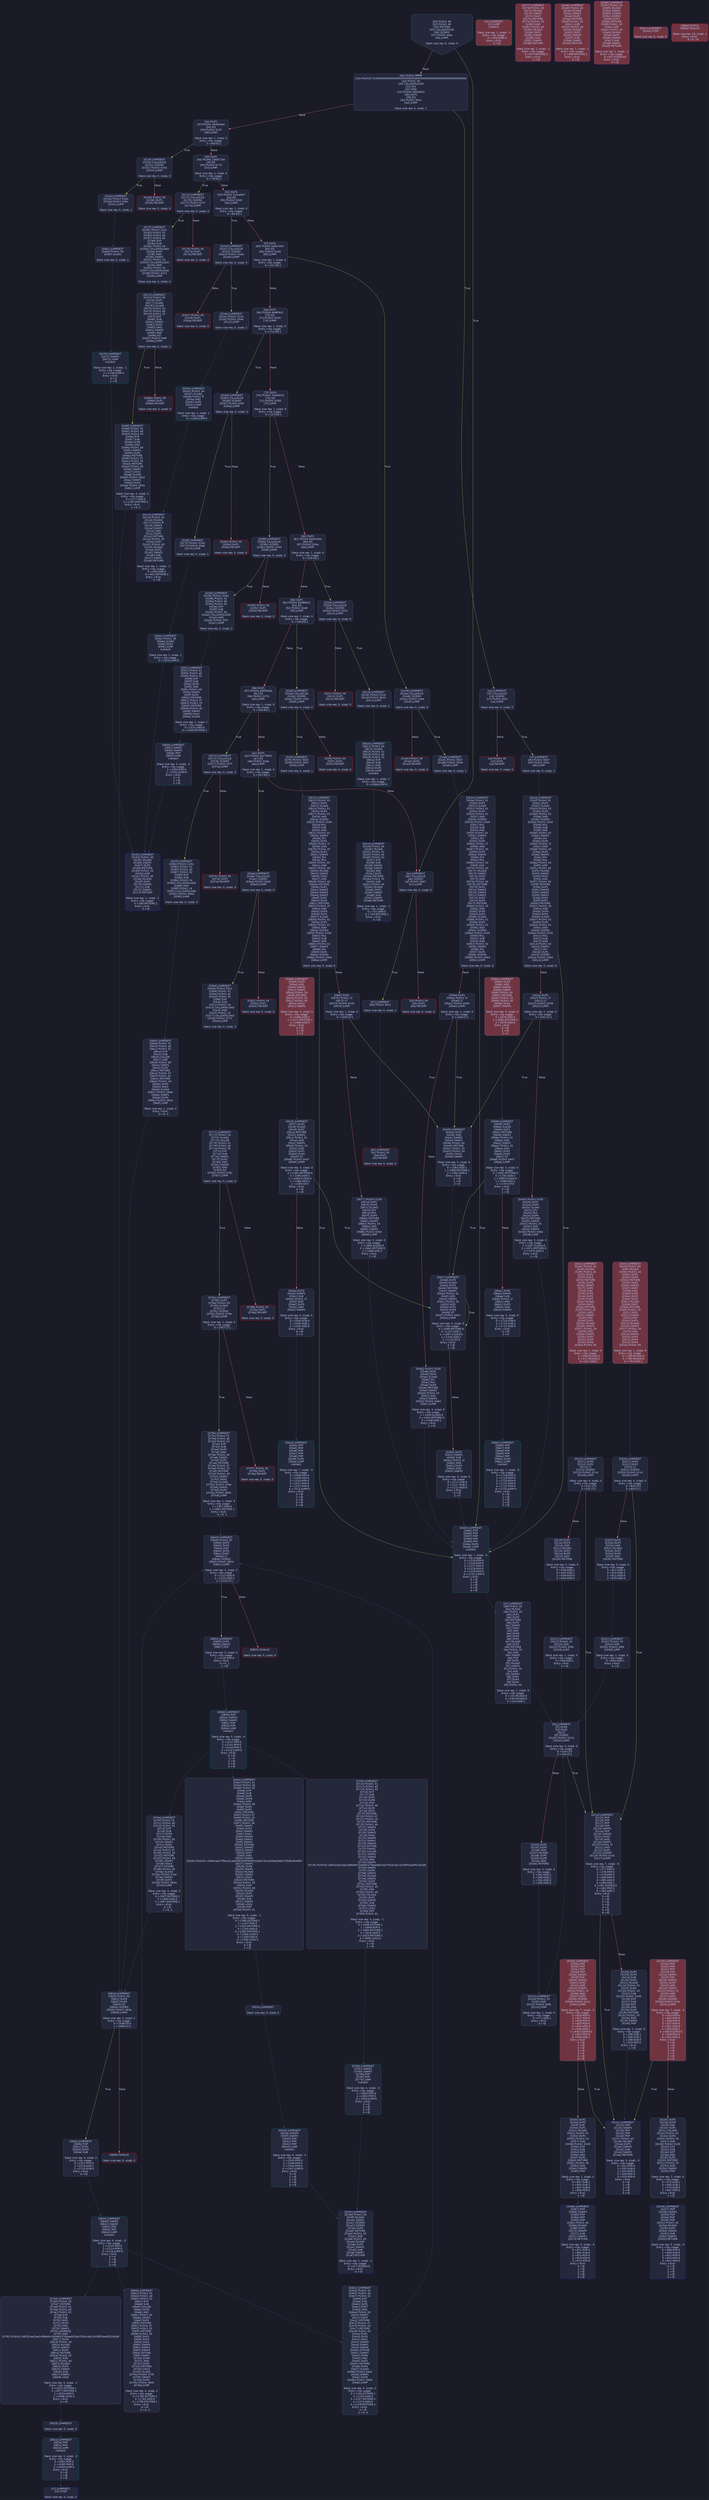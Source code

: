 digraph G {
    node [shape=box, style="filled, rounded", color="#565f89", fontcolor="#c0caf5", fontname="Helvetica", fillcolor="#24283b"];
    edge [color="#414868", fontcolor="#c0caf5", fontname="Helvetica"];
    bgcolor="#1a1b26";
    0 [ label = "[00] PUSH1 60
[02] PUSH1 40
[04] MSTORE
[05] CALLDATASIZE
[06] ISZERO
[07] PUSH2 00ac
[0a] JUMPI

Stack size req: 0, sizeΔ: 0
" shape = invhouse]
    1 [ label = "[0b] PUSH4 ffffffff
[10] PUSH29 0100000000000000000000000000000000000000000000000000000000
[2e] PUSH1 00
[30] CALLDATALOAD
[31] DIV
[32] AND
[33] PUSH4 06fdde03
[38] DUP2
[39] EQ
[3a] PUSH2 00c4
[3d] JUMPI

Stack size req: 0, sizeΔ: 1
"]
    2 [ label = "[3e] DUP1
[3f] PUSH4 18160ddd
[44] EQ
[45] PUSH2 014f
[48] JUMPI

Stack size req: 1, sizeΔ: 0
Entry->Op usage:
	0->68:EQ:1
"]
    3 [ label = "[49] DUP1
[4a] PUSH4 23b872dd
[4f] EQ
[50] PUSH2 0174
[53] JUMPI

Stack size req: 1, sizeΔ: 0
Entry->Op usage:
	0->79:EQ:1
"]
    4 [ label = "[54] DUP1
[55] PUSH4 313ce567
[5a] EQ
[5b] PUSH2 01b0
[5e] JUMPI

Stack size req: 1, sizeΔ: 0
Entry->Op usage:
	0->90:EQ:1
"]
    5 [ label = "[5f] DUP1
[60] PUSH4 5a3b7e42
[65] EQ
[66] PUSH2 01d9
[69] JUMPI

Stack size req: 1, sizeΔ: 0
Entry->Op usage:
	0->101:EQ:1
"]
    6 [ label = "[6a] DUP1
[6b] PUSH4 6fe8f9c5
[70] EQ
[71] PUSH2 0264
[74] JUMPI

Stack size req: 1, sizeΔ: 0
Entry->Op usage:
	0->112:EQ:1
"]
    7 [ label = "[75] DUP1
[76] PUSH4 70a08231
[7b] EQ
[7c] PUSH2 0289
[7f] JUMPI

Stack size req: 1, sizeΔ: 0
Entry->Op usage:
	0->123:EQ:1
"]
    8 [ label = "[80] DUP1
[81] PUSH4 8da5cb5b
[86] EQ
[87] PUSH2 02ba
[8a] JUMPI

Stack size req: 1, sizeΔ: 0
Entry->Op usage:
	0->134:EQ:1
"]
    9 [ label = "[8b] DUP1
[8c] PUSH4 95d89b41
[91] EQ
[92] PUSH2 02e9
[95] JUMPI

Stack size req: 1, sizeΔ: 0
Entry->Op usage:
	0->145:EQ:1
"]
    10 [ label = "[96] DUP1
[97] PUSH4 a9059cbb
[9c] EQ
[9d] PUSH2 0374
[a0] JUMPI

Stack size req: 1, sizeΔ: 0
Entry->Op usage:
	0->156:EQ:1
"]
    11 [ label = "[a1] DUP1
[a2] PUSH4 bac79651
[a7] EQ
[a8] PUSH2 03aa
[ab] JUMPI

Stack size req: 1, sizeΔ: 0
Entry->Op usage:
	0->167:EQ:1
"]
    12 [ label = "[ac] JUMPDEST
[ad] CALLVALUE
[ae] ISZERO
[af] PUSH2 00b7
[b2] JUMPI

Stack size req: 0, sizeΔ: 0
"]
    13 [ label = "[b3] PUSH1 00
[b5] DUP1
[b6] REVERT

Stack size req: 0, sizeΔ: 0
" color = "red"]
    14 [ label = "[b7] JUMPDEST
[b8] PUSH2 00c2

Stack size req: 0, sizeΔ: 1
"]
    15 [ label = "[bb] JUMPDEST
[bc] PUSH1 00
[be] DUP1
[bf] REVERT

Stack size req: 0, sizeΔ: 0
" color = "red"]
    16 [ label = "[c0] JUMPDEST
[c1] JUMP
Indirect!

Stack size req: 1, sizeΔ: -1
Entry->Op usage:
	0->193:JUMP:0
Entry->Exit:
	0->😵
" color = "teal" fillcolor = "#703440"]
    17 [ label = "[c2] JUMPDEST
[c3] STOP

Stack size req: 0, sizeΔ: 0
" color = "darkblue"]
    18 [ label = "[c4] JUMPDEST
[c5] CALLVALUE
[c6] ISZERO
[c7] PUSH2 00cf
[ca] JUMPI

Stack size req: 0, sizeΔ: 0
"]
    19 [ label = "[cb] PUSH1 00
[cd] DUP1
[ce] REVERT

Stack size req: 0, sizeΔ: 0
" color = "red"]
    20 [ label = "[cf] JUMPDEST
[d0] PUSH2 00d7
[d3] PUSH2 03ce
[d6] JUMP

Stack size req: 0, sizeΔ: 1
"]
    21 [ label = "[d7] JUMPDEST
[d8] PUSH1 40
[da] MLOAD
[db] PUSH1 20
[dd] DUP1
[de] DUP3
[df] MSTORE
[e0] DUP2
[e1] SWAP1
[e2] DUP2
[e3] ADD
[e4] DUP4
[e5] DUP2
[e6] DUP2
[e7] MLOAD
[e8] DUP2
[e9] MSTORE
[ea] PUSH1 20
[ec] ADD
[ed] SWAP2
[ee] POP
[ef] DUP1
[f0] MLOAD
[f1] SWAP1
[f2] PUSH1 20
[f4] ADD
[f5] SWAP1
[f6] DUP1
[f7] DUP4
[f8] DUP4
[f9] PUSH1 00

Stack size req: 1, sizeΔ: 9
Entry->Op usage:
	0->231:MLOAD:0
	0->240:MLOAD:0
	0->244:ADD:1
"]
    22 [ label = "[fb] JUMPDEST
[fc] DUP4
[fd] DUP2
[fe] LT
[ff] ISZERO
[0100] PUSH2 0114
[0103] JUMPI

Stack size req: 4, sizeΔ: 0
Entry->Op usage:
	0->254:LT:0
	3->254:LT:1
"]
    23 [ label = "[0104] DUP1
[0105] DUP3
[0106] ADD
[0107] MLOAD
[0108] DUP2
[0109] DUP5
[010a] ADD
[010b] MSTORE

Stack size req: 3, sizeΔ: 0
Entry->Op usage:
	0->262:ADD:1
	0->266:ADD:1
	1->262:ADD:0
	2->266:ADD:0
"]
    24 [ label = "[010c] JUMPDEST
[010d] PUSH1 20
[010f] ADD
[0110] PUSH2 00fb
[0113] JUMP

Stack size req: 1, sizeΔ: 0
Entry->Op usage:
	0->271:ADD:1
Entry->Exit:
	0->😵
"]
    25 [ label = "[0114] JUMPDEST
[0115] POP
[0116] POP
[0117] POP
[0118] POP
[0119] SWAP1
[011a] POP
[011b] SWAP1
[011c] DUP2
[011d] ADD
[011e] SWAP1
[011f] PUSH1 1f
[0121] AND
[0122] DUP1
[0123] ISZERO
[0124] PUSH2 0141
[0127] JUMPI

Stack size req: 7, sizeΔ: -5
Entry->Op usage:
	0->277:POP:0
	1->278:POP:0
	2->279:POP:0
	3->280:POP:0
	4->285:ADD:0
	4->289:AND:1
	4->291:ISZERO:0
	5->282:POP:0
	6->285:ADD:1
Entry->Exit:
	0->😵
	1->😵
	2->😵
	3->😵
	4->0
	5->😵
	6->😵
"]
    26 [ label = "[0128] DUP1
[0129] DUP3
[012a] SUB
[012b] DUP1
[012c] MLOAD
[012d] PUSH1 01
[012f] DUP4
[0130] PUSH1 20
[0132] SUB
[0133] PUSH2 0100
[0136] EXP
[0137] SUB
[0138] NOT
[0139] AND
[013a] DUP2
[013b] MSTORE
[013c] PUSH1 20
[013e] ADD
[013f] SWAP2
[0140] POP

Stack size req: 2, sizeΔ: 0
Entry->Op usage:
	0->298:SUB:1
	0->306:SUB:1
	1->298:SUB:0
	1->320:POP:0
Entry->Exit:
	1->😵
"]
    27 [ label = "[0141] JUMPDEST
[0142] POP
[0143] SWAP3
[0144] POP
[0145] POP
[0146] POP
[0147] PUSH1 40
[0149] MLOAD
[014a] DUP1
[014b] SWAP2
[014c] SUB
[014d] SWAP1
[014e] RETURN

Stack size req: 5, sizeΔ: -5
Entry->Op usage:
	0->322:POP:0
	1->332:SUB:0
	2->325:POP:0
	3->326:POP:0
	4->324:POP:0
Entry->Exit:
	0->😵
	1->😵
	2->😵
	3->😵
	4->😵
" color = "darkblue"]
    28 [ label = "[014f] JUMPDEST
[0150] CALLVALUE
[0151] ISZERO
[0152] PUSH2 015a
[0155] JUMPI

Stack size req: 0, sizeΔ: 0
"]
    29 [ label = "[0156] PUSH1 00
[0158] DUP1
[0159] REVERT

Stack size req: 0, sizeΔ: 0
" color = "red"]
    30 [ label = "[015a] JUMPDEST
[015b] PUSH2 0162
[015e] PUSH2 046c
[0161] JUMP

Stack size req: 0, sizeΔ: 1
"]
    31 [ label = "[0162] JUMPDEST
[0163] PUSH1 40
[0165] MLOAD
[0166] SWAP1
[0167] DUP2
[0168] MSTORE
[0169] PUSH1 20
[016b] ADD
[016c] PUSH1 40
[016e] MLOAD
[016f] DUP1
[0170] SWAP2
[0171] SUB
[0172] SWAP1
[0173] RETURN

Stack size req: 1, sizeΔ: -1
Entry->Op usage:
	0->360:MSTORE:1
Entry->Exit:
	0->😵
" color = "darkblue"]
    32 [ label = "[0174] JUMPDEST
[0175] CALLVALUE
[0176] ISZERO
[0177] PUSH2 017f
[017a] JUMPI

Stack size req: 0, sizeΔ: 0
"]
    33 [ label = "[017b] PUSH1 00
[017d] DUP1
[017e] REVERT

Stack size req: 0, sizeΔ: 0
" color = "red"]
    34 [ label = "[017f] JUMPDEST
[0180] PUSH2 019c
[0183] PUSH1 01
[0185] PUSH1 a0
[0187] PUSH1 02
[0189] EXP
[018a] SUB
[018b] PUSH1 04
[018d] CALLDATALOAD
[018e] DUP2
[018f] AND
[0190] SWAP1
[0191] PUSH1 24
[0193] CALLDATALOAD
[0194] AND
[0195] PUSH1 44
[0197] CALLDATALOAD
[0198] PUSH2 0473
[019b] JUMP

Stack size req: 0, sizeΔ: 4
"]
    35 [ label = "[019c] JUMPDEST
[019d] PUSH1 40
[019f] MLOAD
[01a0] SWAP1
[01a1] ISZERO
[01a2] ISZERO
[01a3] DUP2
[01a4] MSTORE
[01a5] PUSH1 20
[01a7] ADD
[01a8] PUSH1 40
[01aa] MLOAD
[01ab] DUP1
[01ac] SWAP2
[01ad] SUB
[01ae] SWAP1
[01af] RETURN

Stack size req: 1, sizeΔ: -1
Entry->Op usage:
	0->417:ISZERO:0
Entry->Exit:
	0->😵
" color = "darkblue"]
    36 [ label = "[01b0] JUMPDEST
[01b1] CALLVALUE
[01b2] ISZERO
[01b3] PUSH2 01bb
[01b6] JUMPI

Stack size req: 0, sizeΔ: 0
"]
    37 [ label = "[01b7] PUSH1 00
[01b9] DUP1
[01ba] REVERT

Stack size req: 0, sizeΔ: 0
" color = "red"]
    38 [ label = "[01bb] JUMPDEST
[01bc] PUSH2 01c3
[01bf] PUSH2 0544
[01c2] JUMP

Stack size req: 0, sizeΔ: 1
"]
    39 [ label = "[01c3] JUMPDEST
[01c4] PUSH1 40
[01c6] MLOAD
[01c7] PUSH1 ff
[01c9] SWAP1
[01ca] SWAP2
[01cb] AND
[01cc] DUP2
[01cd] MSTORE
[01ce] PUSH1 20
[01d0] ADD
[01d1] PUSH1 40
[01d3] MLOAD
[01d4] DUP1
[01d5] SWAP2
[01d6] SUB
[01d7] SWAP1
[01d8] RETURN

Stack size req: 1, sizeΔ: -1
Entry->Op usage:
	0->459:AND:0
	0->461:MSTORE:1
Entry->Exit:
	0->😵
" color = "darkblue"]
    40 [ label = "[01d9] JUMPDEST
[01da] CALLVALUE
[01db] ISZERO
[01dc] PUSH2 01e4
[01df] JUMPI

Stack size req: 0, sizeΔ: 0
"]
    41 [ label = "[01e0] PUSH1 00
[01e2] DUP1
[01e3] REVERT

Stack size req: 0, sizeΔ: 0
" color = "red"]
    42 [ label = "[01e4] JUMPDEST
[01e5] PUSH2 00d7
[01e8] PUSH2 054d
[01eb] JUMP

Stack size req: 0, sizeΔ: 1
"]
    43 [ label = "[01ec] JUMPDEST
[01ed] PUSH1 40
[01ef] MLOAD
[01f0] PUSH1 20
[01f2] DUP1
[01f3] DUP3
[01f4] MSTORE
[01f5] DUP2
[01f6] SWAP1
[01f7] DUP2
[01f8] ADD
[01f9] DUP4
[01fa] DUP2
[01fb] DUP2
[01fc] MLOAD
[01fd] DUP2
[01fe] MSTORE
[01ff] PUSH1 20
[0201] ADD
[0202] SWAP2
[0203] POP
[0204] DUP1
[0205] MLOAD
[0206] SWAP1
[0207] PUSH1 20
[0209] ADD
[020a] SWAP1
[020b] DUP1
[020c] DUP4
[020d] DUP4
[020e] PUSH1 00

Stack size req: 1, sizeΔ: 9
Entry->Op usage:
	0->508:MLOAD:0
	0->517:MLOAD:0
	0->521:ADD:1
" fillcolor = "#703440"]
    44 [ label = "[0210] JUMPDEST
[0211] DUP4
[0212] DUP2
[0213] LT
[0214] ISZERO
[0215] PUSH2 0114
[0218] JUMPI

Stack size req: 4, sizeΔ: 0
Entry->Op usage:
	0->531:LT:0
	3->531:LT:1
"]
    45 [ label = "[0219] DUP1
[021a] DUP3
[021b] ADD
[021c] MLOAD
[021d] DUP2
[021e] DUP5
[021f] ADD
[0220] MSTORE

Stack size req: 3, sizeΔ: 0
Entry->Op usage:
	0->539:ADD:1
	0->543:ADD:1
	1->539:ADD:0
	2->543:ADD:0
"]
    46 [ label = "[0221] JUMPDEST
[0222] PUSH1 20
[0224] ADD
[0225] PUSH2 00fb
[0228] JUMP

Stack size req: 1, sizeΔ: 0
Entry->Op usage:
	0->548:ADD:1
Entry->Exit:
	0->😵
"]
    47 [ label = "[0229] JUMPDEST
[022a] POP
[022b] POP
[022c] POP
[022d] POP
[022e] SWAP1
[022f] POP
[0230] SWAP1
[0231] DUP2
[0232] ADD
[0233] SWAP1
[0234] PUSH1 1f
[0236] AND
[0237] DUP1
[0238] ISZERO
[0239] PUSH2 0141
[023c] JUMPI

Stack size req: 7, sizeΔ: -5
Entry->Op usage:
	0->554:POP:0
	1->555:POP:0
	2->556:POP:0
	3->557:POP:0
	4->562:ADD:0
	4->566:AND:1
	4->568:ISZERO:0
	5->559:POP:0
	6->562:ADD:1
Entry->Exit:
	0->😵
	1->😵
	2->😵
	3->😵
	4->0
	5->😵
	6->😵
" fillcolor = "#703440"]
    48 [ label = "[023d] DUP1
[023e] DUP3
[023f] SUB
[0240] DUP1
[0241] MLOAD
[0242] PUSH1 01
[0244] DUP4
[0245] PUSH1 20
[0247] SUB
[0248] PUSH2 0100
[024b] EXP
[024c] SUB
[024d] NOT
[024e] AND
[024f] DUP2
[0250] MSTORE
[0251] PUSH1 20
[0253] ADD
[0254] SWAP2
[0255] POP

Stack size req: 2, sizeΔ: 0
Entry->Op usage:
	0->575:SUB:1
	0->583:SUB:1
	1->575:SUB:0
	1->597:POP:0
Entry->Exit:
	1->😵
"]
    49 [ label = "[0256] JUMPDEST
[0257] POP
[0258] SWAP3
[0259] POP
[025a] POP
[025b] POP
[025c] PUSH1 40
[025e] MLOAD
[025f] DUP1
[0260] SWAP2
[0261] SUB
[0262] SWAP1
[0263] RETURN

Stack size req: 5, sizeΔ: -5
Entry->Op usage:
	0->599:POP:0
	1->609:SUB:0
	2->602:POP:0
	3->603:POP:0
	4->601:POP:0
Entry->Exit:
	0->😵
	1->😵
	2->😵
	3->😵
	4->😵
" color = "darkblue"]
    50 [ label = "[0264] JUMPDEST
[0265] CALLVALUE
[0266] ISZERO
[0267] PUSH2 026f
[026a] JUMPI

Stack size req: 0, sizeΔ: 0
"]
    51 [ label = "[026b] PUSH1 00
[026d] DUP1
[026e] REVERT

Stack size req: 0, sizeΔ: 0
" color = "red"]
    52 [ label = "[026f] JUMPDEST
[0270] PUSH2 0162
[0273] PUSH2 05eb
[0276] JUMP

Stack size req: 0, sizeΔ: 1
"]
    53 [ label = "[0277] JUMPDEST
[0278] PUSH1 40
[027a] MLOAD
[027b] SWAP1
[027c] DUP2
[027d] MSTORE
[027e] PUSH1 20
[0280] ADD
[0281] PUSH1 40
[0283] MLOAD
[0284] DUP1
[0285] SWAP2
[0286] SUB
[0287] SWAP1
[0288] RETURN

Stack size req: 1, sizeΔ: -1
Entry->Op usage:
	0->637:MSTORE:1
Entry->Exit:
	0->😵
" color = "darkblue" fillcolor = "#703440"]
    54 [ label = "[0289] JUMPDEST
[028a] CALLVALUE
[028b] ISZERO
[028c] PUSH2 0294
[028f] JUMPI

Stack size req: 0, sizeΔ: 0
"]
    55 [ label = "[0290] PUSH1 00
[0292] DUP1
[0293] REVERT

Stack size req: 0, sizeΔ: 0
" color = "red"]
    56 [ label = "[0294] JUMPDEST
[0295] PUSH2 0162
[0298] PUSH1 01
[029a] PUSH1 a0
[029c] PUSH1 02
[029e] EXP
[029f] SUB
[02a0] PUSH1 04
[02a2] CALLDATALOAD
[02a3] AND
[02a4] PUSH2 05f1
[02a7] JUMP

Stack size req: 0, sizeΔ: 2
"]
    57 [ label = "[02a8] JUMPDEST
[02a9] PUSH1 40
[02ab] MLOAD
[02ac] SWAP1
[02ad] DUP2
[02ae] MSTORE
[02af] PUSH1 20
[02b1] ADD
[02b2] PUSH1 40
[02b4] MLOAD
[02b5] DUP1
[02b6] SWAP2
[02b7] SUB
[02b8] SWAP1
[02b9] RETURN

Stack size req: 1, sizeΔ: -1
Entry->Op usage:
	0->686:MSTORE:1
Entry->Exit:
	0->😵
" color = "darkblue" fillcolor = "#703440"]
    58 [ label = "[02ba] JUMPDEST
[02bb] CALLVALUE
[02bc] ISZERO
[02bd] PUSH2 02c5
[02c0] JUMPI

Stack size req: 0, sizeΔ: 0
"]
    59 [ label = "[02c1] PUSH1 00
[02c3] DUP1
[02c4] REVERT

Stack size req: 0, sizeΔ: 0
" color = "red"]
    60 [ label = "[02c5] JUMPDEST
[02c6] PUSH2 02cd
[02c9] PUSH2 0610
[02cc] JUMP

Stack size req: 0, sizeΔ: 1
"]
    61 [ label = "[02cd] JUMPDEST
[02ce] PUSH1 40
[02d0] MLOAD
[02d1] PUSH1 01
[02d3] PUSH1 a0
[02d5] PUSH1 02
[02d7] EXP
[02d8] SUB
[02d9] SWAP1
[02da] SWAP2
[02db] AND
[02dc] DUP2
[02dd] MSTORE
[02de] PUSH1 20
[02e0] ADD
[02e1] PUSH1 40
[02e3] MLOAD
[02e4] DUP1
[02e5] SWAP2
[02e6] SUB
[02e7] SWAP1
[02e8] RETURN

Stack size req: 1, sizeΔ: -1
Entry->Op usage:
	0->731:AND:0
	0->733:MSTORE:1
Entry->Exit:
	0->😵
" color = "darkblue"]
    62 [ label = "[02e9] JUMPDEST
[02ea] CALLVALUE
[02eb] ISZERO
[02ec] PUSH2 02f4
[02ef] JUMPI

Stack size req: 0, sizeΔ: 0
"]
    63 [ label = "[02f0] PUSH1 00
[02f2] DUP1
[02f3] REVERT

Stack size req: 0, sizeΔ: 0
" color = "red"]
    64 [ label = "[02f4] JUMPDEST
[02f5] PUSH2 00d7
[02f8] PUSH2 061f
[02fb] JUMP

Stack size req: 0, sizeΔ: 1
"]
    65 [ label = "[02fc] JUMPDEST
[02fd] PUSH1 40
[02ff] MLOAD
[0300] PUSH1 20
[0302] DUP1
[0303] DUP3
[0304] MSTORE
[0305] DUP2
[0306] SWAP1
[0307] DUP2
[0308] ADD
[0309] DUP4
[030a] DUP2
[030b] DUP2
[030c] MLOAD
[030d] DUP2
[030e] MSTORE
[030f] PUSH1 20
[0311] ADD
[0312] SWAP2
[0313] POP
[0314] DUP1
[0315] MLOAD
[0316] SWAP1
[0317] PUSH1 20
[0319] ADD
[031a] SWAP1
[031b] DUP1
[031c] DUP4
[031d] DUP4
[031e] PUSH1 00

Stack size req: 1, sizeΔ: 9
Entry->Op usage:
	0->780:MLOAD:0
	0->789:MLOAD:0
	0->793:ADD:1
" fillcolor = "#703440"]
    66 [ label = "[0320] JUMPDEST
[0321] DUP4
[0322] DUP2
[0323] LT
[0324] ISZERO
[0325] PUSH2 0114
[0328] JUMPI

Stack size req: 4, sizeΔ: 0
Entry->Op usage:
	0->803:LT:0
	3->803:LT:1
"]
    67 [ label = "[0329] DUP1
[032a] DUP3
[032b] ADD
[032c] MLOAD
[032d] DUP2
[032e] DUP5
[032f] ADD
[0330] MSTORE

Stack size req: 3, sizeΔ: 0
Entry->Op usage:
	0->811:ADD:1
	0->815:ADD:1
	1->811:ADD:0
	2->815:ADD:0
"]
    68 [ label = "[0331] JUMPDEST
[0332] PUSH1 20
[0334] ADD
[0335] PUSH2 00fb
[0338] JUMP

Stack size req: 1, sizeΔ: 0
Entry->Op usage:
	0->820:ADD:1
Entry->Exit:
	0->😵
"]
    69 [ label = "[0339] JUMPDEST
[033a] POP
[033b] POP
[033c] POP
[033d] POP
[033e] SWAP1
[033f] POP
[0340] SWAP1
[0341] DUP2
[0342] ADD
[0343] SWAP1
[0344] PUSH1 1f
[0346] AND
[0347] DUP1
[0348] ISZERO
[0349] PUSH2 0141
[034c] JUMPI

Stack size req: 7, sizeΔ: -5
Entry->Op usage:
	0->826:POP:0
	1->827:POP:0
	2->828:POP:0
	3->829:POP:0
	4->834:ADD:0
	4->838:AND:1
	4->840:ISZERO:0
	5->831:POP:0
	6->834:ADD:1
Entry->Exit:
	0->😵
	1->😵
	2->😵
	3->😵
	4->0
	5->😵
	6->😵
" fillcolor = "#703440"]
    70 [ label = "[034d] DUP1
[034e] DUP3
[034f] SUB
[0350] DUP1
[0351] MLOAD
[0352] PUSH1 01
[0354] DUP4
[0355] PUSH1 20
[0357] SUB
[0358] PUSH2 0100
[035b] EXP
[035c] SUB
[035d] NOT
[035e] AND
[035f] DUP2
[0360] MSTORE
[0361] PUSH1 20
[0363] ADD
[0364] SWAP2
[0365] POP

Stack size req: 2, sizeΔ: 0
Entry->Op usage:
	0->847:SUB:1
	0->855:SUB:1
	1->847:SUB:0
	1->869:POP:0
Entry->Exit:
	1->😵
"]
    71 [ label = "[0366] JUMPDEST
[0367] POP
[0368] SWAP3
[0369] POP
[036a] POP
[036b] POP
[036c] PUSH1 40
[036e] MLOAD
[036f] DUP1
[0370] SWAP2
[0371] SUB
[0372] SWAP1
[0373] RETURN

Stack size req: 5, sizeΔ: -5
Entry->Op usage:
	0->871:POP:0
	1->881:SUB:0
	2->874:POP:0
	3->875:POP:0
	4->873:POP:0
Entry->Exit:
	0->😵
	1->😵
	2->😵
	3->😵
	4->😵
" color = "darkblue"]
    72 [ label = "[0374] JUMPDEST
[0375] CALLVALUE
[0376] ISZERO
[0377] PUSH2 037f
[037a] JUMPI

Stack size req: 0, sizeΔ: 0
"]
    73 [ label = "[037b] PUSH1 00
[037d] DUP1
[037e] REVERT

Stack size req: 0, sizeΔ: 0
" color = "red"]
    74 [ label = "[037f] JUMPDEST
[0380] PUSH2 019c
[0383] PUSH1 01
[0385] PUSH1 a0
[0387] PUSH1 02
[0389] EXP
[038a] SUB
[038b] PUSH1 04
[038d] CALLDATALOAD
[038e] AND
[038f] PUSH1 24
[0391] CALLDATALOAD
[0392] PUSH2 06bd
[0395] JUMP

Stack size req: 0, sizeΔ: 3
"]
    75 [ label = "[0396] JUMPDEST
[0397] PUSH1 40
[0399] MLOAD
[039a] SWAP1
[039b] ISZERO
[039c] ISZERO
[039d] DUP2
[039e] MSTORE
[039f] PUSH1 20
[03a1] ADD
[03a2] PUSH1 40
[03a4] MLOAD
[03a5] DUP1
[03a6] SWAP2
[03a7] SUB
[03a8] SWAP1
[03a9] RETURN

Stack size req: 1, sizeΔ: -1
Entry->Op usage:
	0->923:ISZERO:0
Entry->Exit:
	0->😵
" color = "darkblue" fillcolor = "#703440"]
    76 [ label = "[03aa] JUMPDEST
[03ab] CALLVALUE
[03ac] ISZERO
[03ad] PUSH2 03b5
[03b0] JUMPI

Stack size req: 0, sizeΔ: 0
"]
    77 [ label = "[03b1] PUSH1 00
[03b3] DUP1
[03b4] REVERT

Stack size req: 0, sizeΔ: 0
" color = "red"]
    78 [ label = "[03b5] JUMPDEST
[03b6] PUSH2 00c2
[03b9] PUSH1 01
[03bb] PUSH1 a0
[03bd] PUSH1 02
[03bf] EXP
[03c0] SUB
[03c1] PUSH1 04
[03c3] CALLDATALOAD
[03c4] AND
[03c5] PUSH1 24
[03c7] CALLDATALOAD
[03c8] PUSH2 0771
[03cb] JUMP

Stack size req: 0, sizeΔ: 3
"]
    79 [ label = "[03cc] JUMPDEST
[03cd] STOP

Stack size req: 0, sizeΔ: 0
" color = "darkblue" fillcolor = "#703440"]
    80 [ label = "[03ce] JUMPDEST
[03cf] PUSH1 02
[03d1] DUP1
[03d2] SLOAD
[03d3] PUSH1 01
[03d5] DUP2
[03d6] PUSH1 01
[03d8] AND
[03d9] ISZERO
[03da] PUSH2 0100
[03dd] MUL
[03de] SUB
[03df] AND
[03e0] PUSH1 02
[03e2] SWAP1
[03e3] DIV
[03e4] DUP1
[03e5] PUSH1 1f
[03e7] ADD
[03e8] PUSH1 20
[03ea] DUP1
[03eb] SWAP2
[03ec] DIV
[03ed] MUL
[03ee] PUSH1 20
[03f0] ADD
[03f1] PUSH1 40
[03f3] MLOAD
[03f4] SWAP1
[03f5] DUP2
[03f6] ADD
[03f7] PUSH1 40
[03f9] MSTORE
[03fa] DUP1
[03fb] SWAP3
[03fc] SWAP2
[03fd] SWAP1
[03fe] DUP2
[03ff] DUP2
[0400] MSTORE
[0401] PUSH1 20
[0403] ADD
[0404] DUP3
[0405] DUP1
[0406] SLOAD
[0407] PUSH1 01
[0409] DUP2
[040a] PUSH1 01
[040c] AND
[040d] ISZERO
[040e] PUSH2 0100
[0411] MUL
[0412] SUB
[0413] AND
[0414] PUSH1 02
[0416] SWAP1
[0417] DIV
[0418] DUP1
[0419] ISZERO
[041a] PUSH2 0464
[041d] JUMPI

Stack size req: 0, sizeΔ: 6
"]
    81 [ label = "[041e] DUP1
[041f] PUSH1 1f
[0421] LT
[0422] PUSH2 0439
[0425] JUMPI

Stack size req: 1, sizeΔ: 0
Entry->Op usage:
	0->1057:LT:1
"]
    82 [ label = "[0426] PUSH2 0100
[0429] DUP1
[042a] DUP4
[042b] SLOAD
[042c] DIV
[042d] MUL
[042e] DUP4
[042f] MSTORE
[0430] SWAP2
[0431] PUSH1 20
[0433] ADD
[0434] SWAP2
[0435] PUSH2 0464
[0438] JUMP

Stack size req: 3, sizeΔ: 0
Entry->Op usage:
	1->1067:SLOAD:0
	2->1071:MSTORE:0
	2->1075:ADD:1
Entry->Exit:
	2->😵
"]
    83 [ label = "[0439] JUMPDEST
[043a] DUP3
[043b] ADD
[043c] SWAP2
[043d] SWAP1
[043e] PUSH1 00
[0440] MSTORE
[0441] PUSH1 20
[0443] PUSH1 00
[0445] SHA3
[0446] SWAP1

Stack size req: 3, sizeΔ: 0
Entry->Op usage:
	0->1083:ADD:1
	1->1088:MSTORE:1
	2->1083:ADD:0
Entry->Exit:
	0->😵
	1->😵
	2->0
"]
    84 [ label = "[0447] JUMPDEST
[0448] DUP2
[0449] SLOAD
[044a] DUP2
[044b] MSTORE
[044c] SWAP1
[044d] PUSH1 01
[044f] ADD
[0450] SWAP1
[0451] PUSH1 20
[0453] ADD
[0454] DUP1
[0455] DUP4
[0456] GT
[0457] PUSH2 0447
[045a] JUMPI

Stack size req: 3, sizeΔ: 0
Entry->Op usage:
	0->1099:MSTORE:0
	0->1107:ADD:1
	1->1097:SLOAD:0
	1->1103:ADD:1
	2->1110:GT:0
Entry->Exit:
	0->😵
	1->😵
"]
    85 [ label = "[045b] DUP3
[045c] SWAP1
[045d] SUB
[045e] PUSH1 1f
[0460] AND
[0461] DUP3
[0462] ADD
[0463] SWAP2

Stack size req: 3, sizeΔ: 0
Entry->Op usage:
	0->1117:SUB:0
	2->1117:SUB:1
	2->1122:ADD:0
Entry->Exit:
	0->😵
	2->0
"]
    86 [ label = "[0464] JUMPDEST
[0465] POP
[0466] POP
[0467] POP
[0468] POP
[0469] POP
[046a] DUP2
[046b] JUMP
Indirect!

Stack size req: 7, sizeΔ: -5
Entry->Op usage:
	0->1125:POP:0
	1->1126:POP:0
	2->1127:POP:0
	3->1128:POP:0
	4->1129:POP:0
	6->1131:JUMP:0
Entry->Exit:
	0->😵
	1->😵
	2->😵
	3->😵
	4->😵
" color = "teal"]
    87 [ label = "[046c] JUMPDEST
[046d] PUSH1 06
[046f] SLOAD

Stack size req: 0, sizeΔ: 1
"]
    88 [ label = "[0470] JUMPDEST
[0471] SWAP1
[0472] JUMP
Indirect!

Stack size req: 2, sizeΔ: -1
Entry->Op usage:
	1->1138:JUMP:0
Entry->Exit:
	0->0
	1->😵
" color = "teal"]
    89 [ label = "[0473] JUMPDEST
[0474] PUSH1 00
[0476] DUP1
[0477] SLOAD
[0478] CALLER
[0479] PUSH1 01
[047b] PUSH1 a0
[047d] PUSH1 02
[047f] EXP
[0480] SUB
[0481] SWAP1
[0482] DUP2
[0483] AND
[0484] SWAP2
[0485] AND
[0486] EQ
[0487] PUSH2 048f
[048a] JUMPI

Stack size req: 0, sizeΔ: 1
"]
    90 [ label = "[048b] PUSH1 00
[048d] DUP1
[048e] REVERT

Stack size req: 0, sizeΔ: 0
" color = "red"]
    91 [ label = "[048f] JUMPDEST
[0490] PUSH1 01
[0492] PUSH1 a0
[0494] PUSH1 02
[0496] EXP
[0497] SUB
[0498] DUP5
[0499] AND
[049a] PUSH1 00
[049c] SWAP1
[049d] DUP2
[049e] MSTORE
[049f] PUSH1 07
[04a1] PUSH1 20
[04a3] MSTORE
[04a4] PUSH1 40
[04a6] SWAP1
[04a7] SHA3
[04a8] SLOAD
[04a9] PUSH2 04b2
[04ac] SWAP1
[04ad] DUP4
[04ae] PUSH2 082e
[04b1] JUMP

Stack size req: 4, sizeΔ: 3
Entry->Op usage:
	3->1177:AND:0
	3->1182:MSTORE:1
Entry->Exit:
	1->0, 4
"]
    92 [ label = "[04b2] JUMPDEST
[04b3] PUSH1 01
[04b5] PUSH1 a0
[04b7] PUSH1 02
[04b9] EXP
[04ba] SUB
[04bb] DUP1
[04bc] DUP7
[04bd] AND
[04be] PUSH1 00
[04c0] SWAP1
[04c1] DUP2
[04c2] MSTORE
[04c3] PUSH1 07
[04c5] PUSH1 20
[04c7] MSTORE
[04c8] PUSH1 40
[04ca] DUP1
[04cb] DUP3
[04cc] SHA3
[04cd] SWAP4
[04ce] SWAP1
[04cf] SWAP4
[04d0] SSTORE
[04d1] SWAP1
[04d2] DUP6
[04d3] AND
[04d4] DUP2
[04d5] MSTORE
[04d6] SHA3
[04d7] SLOAD
[04d8] PUSH2 04e1
[04db] SWAP1
[04dc] DUP4
[04dd] PUSH2 0845
[04e0] JUMP

Stack size req: 5, sizeΔ: 2
Entry->Op usage:
	0->1232:SSTORE:1
	3->1235:AND:0
	3->1237:MSTORE:1
	4->1213:AND:0
	4->1218:MSTORE:1
Entry->Exit:
	0->😵
	2->0, 4
"]
    93 [ label = "[04e1] JUMPDEST
[04e2] PUSH1 01
[04e4] PUSH1 a0
[04e6] PUSH1 02
[04e8] EXP
[04e9] SUB
[04ea] DUP1
[04eb] DUP6
[04ec] AND
[04ed] PUSH1 00
[04ef] DUP2
[04f0] DUP2
[04f1] MSTORE
[04f2] PUSH1 07
[04f4] PUSH1 20
[04f6] MSTORE
[04f7] PUSH1 40
[04f9] SWAP1
[04fa] DUP2
[04fb] SWAP1
[04fc] SHA3
[04fd] SWAP4
[04fe] SWAP1
[04ff] SWAP4
[0500] SSTORE
[0501] SWAP2
[0502] SWAP1
[0503] DUP7
[0504] AND
[0505] SWAP1
[0506] PUSH32 c0d84ce5c7ff9ca21adb0f8436ff3f4951b4bb78c4e2fae2b6837958b3946ffd
[0527] SWAP1
[0528] DUP6
[0529] SWAP1
[052a] MLOAD
[052b] SWAP1
[052c] DUP2
[052d] MSTORE
[052e] PUSH1 20
[0530] ADD
[0531] PUSH1 40
[0533] MLOAD
[0534] DUP1
[0535] SWAP2
[0536] SUB
[0537] SWAP1
[0538] LOG3
[0539] POP
[053a] PUSH1 01

Stack size req: 5, sizeΔ: -1
Entry->Op usage:
	0->1280:SSTORE:1
	1->1337:POP:0
	2->1325:MSTORE:1
	3->1260:AND:0
	3->1265:MSTORE:1
	3->1336:LOG3:4
	4->1284:AND:0
	4->1336:LOG3:3
Entry->Exit:
	0->😵
	1->😵
"]
    94 [ label = "[053c] JUMPDEST

Stack size req: 0, sizeΔ: 0
"]
    95 [ label = "[053d] JUMPDEST
[053e] SWAP4
[053f] SWAP3
[0540] POP
[0541] POP
[0542] POP
[0543] JUMP
Indirect!

Stack size req: 5, sizeΔ: -4
Entry->Op usage:
	1->1345:POP:0
	2->1346:POP:0
	3->1344:POP:0
	4->1347:JUMP:0
Entry->Exit:
	0->0
	1->😵
	2->😵
	3->😵
	4->😵
" color = "teal"]
    96 [ label = "[0544] JUMPDEST
[0545] PUSH1 04
[0547] SLOAD
[0548] PUSH1 ff
[054a] AND
[054b] DUP2
[054c] JUMP
Indirect!

Stack size req: 1, sizeΔ: 1
Entry->Op usage:
	0->1356:JUMP:0
" color = "teal"]
    97 [ label = "[054d] JUMPDEST
[054e] PUSH1 01
[0550] DUP1
[0551] SLOAD
[0552] PUSH1 01
[0554] DUP2
[0555] PUSH1 01
[0557] AND
[0558] ISZERO
[0559] PUSH2 0100
[055c] MUL
[055d] SUB
[055e] AND
[055f] PUSH1 02
[0561] SWAP1
[0562] DIV
[0563] DUP1
[0564] PUSH1 1f
[0566] ADD
[0567] PUSH1 20
[0569] DUP1
[056a] SWAP2
[056b] DIV
[056c] MUL
[056d] PUSH1 20
[056f] ADD
[0570] PUSH1 40
[0572] MLOAD
[0573] SWAP1
[0574] DUP2
[0575] ADD
[0576] PUSH1 40
[0578] MSTORE
[0579] DUP1
[057a] SWAP3
[057b] SWAP2
[057c] SWAP1
[057d] DUP2
[057e] DUP2
[057f] MSTORE
[0580] PUSH1 20
[0582] ADD
[0583] DUP3
[0584] DUP1
[0585] SLOAD
[0586] PUSH1 01
[0588] DUP2
[0589] PUSH1 01
[058b] AND
[058c] ISZERO
[058d] PUSH2 0100
[0590] MUL
[0591] SUB
[0592] AND
[0593] PUSH1 02
[0595] SWAP1
[0596] DIV
[0597] DUP1
[0598] ISZERO
[0599] PUSH2 0464
[059c] JUMPI

Stack size req: 0, sizeΔ: 6
"]
    98 [ label = "[059d] DUP1
[059e] PUSH1 1f
[05a0] LT
[05a1] PUSH2 0439
[05a4] JUMPI

Stack size req: 1, sizeΔ: 0
Entry->Op usage:
	0->1440:LT:1
"]
    99 [ label = "[05a5] PUSH2 0100
[05a8] DUP1
[05a9] DUP4
[05aa] SLOAD
[05ab] DIV
[05ac] MUL
[05ad] DUP4
[05ae] MSTORE
[05af] SWAP2
[05b0] PUSH1 20
[05b2] ADD
[05b3] SWAP2
[05b4] PUSH2 0464
[05b7] JUMP

Stack size req: 3, sizeΔ: 0
Entry->Op usage:
	1->1450:SLOAD:0
	2->1454:MSTORE:0
	2->1458:ADD:1
Entry->Exit:
	2->😵
"]
    100 [ label = "[05b8] JUMPDEST
[05b9] DUP3
[05ba] ADD
[05bb] SWAP2
[05bc] SWAP1
[05bd] PUSH1 00
[05bf] MSTORE
[05c0] PUSH1 20
[05c2] PUSH1 00
[05c4] SHA3
[05c5] SWAP1

Stack size req: 3, sizeΔ: 0
Entry->Op usage:
	0->1466:ADD:1
	1->1471:MSTORE:1
	2->1466:ADD:0
Entry->Exit:
	0->😵
	1->😵
	2->0
" fillcolor = "#703440"]
    101 [ label = "[05c6] JUMPDEST
[05c7] DUP2
[05c8] SLOAD
[05c9] DUP2
[05ca] MSTORE
[05cb] SWAP1
[05cc] PUSH1 01
[05ce] ADD
[05cf] SWAP1
[05d0] PUSH1 20
[05d2] ADD
[05d3] DUP1
[05d4] DUP4
[05d5] GT
[05d6] PUSH2 0447
[05d9] JUMPI

Stack size req: 3, sizeΔ: 0
Entry->Op usage:
	0->1482:MSTORE:0
	0->1490:ADD:1
	1->1480:SLOAD:0
	1->1486:ADD:1
	2->1493:GT:0
Entry->Exit:
	0->😵
	1->😵
"]
    102 [ label = "[05da] DUP3
[05db] SWAP1
[05dc] SUB
[05dd] PUSH1 1f
[05df] AND
[05e0] DUP3
[05e1] ADD
[05e2] SWAP2

Stack size req: 3, sizeΔ: 0
Entry->Op usage:
	0->1500:SUB:0
	2->1500:SUB:1
	2->1505:ADD:0
Entry->Exit:
	0->😵
	2->0
"]
    103 [ label = "[05e3] JUMPDEST
[05e4] POP
[05e5] POP
[05e6] POP
[05e7] POP
[05e8] POP
[05e9] DUP2
[05ea] JUMP
Indirect!

Stack size req: 7, sizeΔ: -5
Entry->Op usage:
	0->1508:POP:0
	1->1509:POP:0
	2->1510:POP:0
	3->1511:POP:0
	4->1512:POP:0
	6->1514:JUMP:0
Entry->Exit:
	0->😵
	1->😵
	2->😵
	3->😵
	4->😵
" color = "teal"]
    104 [ label = "[05eb] JUMPDEST
[05ec] PUSH1 05
[05ee] SLOAD
[05ef] DUP2
[05f0] JUMP
Indirect!

Stack size req: 1, sizeΔ: 1
Entry->Op usage:
	0->1520:JUMP:0
" color = "teal"]
    105 [ label = "[05f1] JUMPDEST
[05f2] PUSH1 01
[05f4] PUSH1 a0
[05f6] PUSH1 02
[05f8] EXP
[05f9] SUB
[05fa] DUP2
[05fb] AND
[05fc] PUSH1 00
[05fe] SWAP1
[05ff] DUP2
[0600] MSTORE
[0601] PUSH1 07
[0603] PUSH1 20
[0605] MSTORE
[0606] PUSH1 40
[0608] SWAP1
[0609] SHA3
[060a] SLOAD

Stack size req: 1, sizeΔ: 1
Entry->Op usage:
	0->1531:AND:0
	0->1536:MSTORE:1
"]
    106 [ label = "[060b] JUMPDEST
[060c] SWAP2
[060d] SWAP1
[060e] POP
[060f] JUMP
Indirect!

Stack size req: 3, sizeΔ: -2
Entry->Op usage:
	1->1550:POP:0
	2->1551:JUMP:0
Entry->Exit:
	0->0
	1->😵
	2->😵
" color = "teal"]
    107 [ label = "[0610] JUMPDEST
[0611] PUSH1 00
[0613] SLOAD
[0614] PUSH1 01
[0616] PUSH1 a0
[0618] PUSH1 02
[061a] EXP
[061b] SUB
[061c] AND
[061d] DUP2
[061e] JUMP
Indirect!

Stack size req: 1, sizeΔ: 1
Entry->Op usage:
	0->1566:JUMP:0
" color = "teal"]
    108 [ label = "[061f] JUMPDEST
[0620] PUSH1 03
[0622] DUP1
[0623] SLOAD
[0624] PUSH1 01
[0626] DUP2
[0627] PUSH1 01
[0629] AND
[062a] ISZERO
[062b] PUSH2 0100
[062e] MUL
[062f] SUB
[0630] AND
[0631] PUSH1 02
[0633] SWAP1
[0634] DIV
[0635] DUP1
[0636] PUSH1 1f
[0638] ADD
[0639] PUSH1 20
[063b] DUP1
[063c] SWAP2
[063d] DIV
[063e] MUL
[063f] PUSH1 20
[0641] ADD
[0642] PUSH1 40
[0644] MLOAD
[0645] SWAP1
[0646] DUP2
[0647] ADD
[0648] PUSH1 40
[064a] MSTORE
[064b] DUP1
[064c] SWAP3
[064d] SWAP2
[064e] SWAP1
[064f] DUP2
[0650] DUP2
[0651] MSTORE
[0652] PUSH1 20
[0654] ADD
[0655] DUP3
[0656] DUP1
[0657] SLOAD
[0658] PUSH1 01
[065a] DUP2
[065b] PUSH1 01
[065d] AND
[065e] ISZERO
[065f] PUSH2 0100
[0662] MUL
[0663] SUB
[0664] AND
[0665] PUSH1 02
[0667] SWAP1
[0668] DIV
[0669] DUP1
[066a] ISZERO
[066b] PUSH2 0464
[066e] JUMPI

Stack size req: 0, sizeΔ: 6
"]
    109 [ label = "[066f] DUP1
[0670] PUSH1 1f
[0672] LT
[0673] PUSH2 0439
[0676] JUMPI

Stack size req: 1, sizeΔ: 0
Entry->Op usage:
	0->1650:LT:1
"]
    110 [ label = "[0677] PUSH2 0100
[067a] DUP1
[067b] DUP4
[067c] SLOAD
[067d] DIV
[067e] MUL
[067f] DUP4
[0680] MSTORE
[0681] SWAP2
[0682] PUSH1 20
[0684] ADD
[0685] SWAP2
[0686] PUSH2 0464
[0689] JUMP

Stack size req: 3, sizeΔ: 0
Entry->Op usage:
	1->1660:SLOAD:0
	2->1664:MSTORE:0
	2->1668:ADD:1
Entry->Exit:
	2->😵
"]
    111 [ label = "[068a] JUMPDEST
[068b] DUP3
[068c] ADD
[068d] SWAP2
[068e] SWAP1
[068f] PUSH1 00
[0691] MSTORE
[0692] PUSH1 20
[0694] PUSH1 00
[0696] SHA3
[0697] SWAP1

Stack size req: 3, sizeΔ: 0
Entry->Op usage:
	0->1676:ADD:1
	1->1681:MSTORE:1
	2->1676:ADD:0
Entry->Exit:
	0->😵
	1->😵
	2->0
" fillcolor = "#703440"]
    112 [ label = "[0698] JUMPDEST
[0699] DUP2
[069a] SLOAD
[069b] DUP2
[069c] MSTORE
[069d] SWAP1
[069e] PUSH1 01
[06a0] ADD
[06a1] SWAP1
[06a2] PUSH1 20
[06a4] ADD
[06a5] DUP1
[06a6] DUP4
[06a7] GT
[06a8] PUSH2 0447
[06ab] JUMPI

Stack size req: 3, sizeΔ: 0
Entry->Op usage:
	0->1692:MSTORE:0
	0->1700:ADD:1
	1->1690:SLOAD:0
	1->1696:ADD:1
	2->1703:GT:0
Entry->Exit:
	0->😵
	1->😵
"]
    113 [ label = "[06ac] DUP3
[06ad] SWAP1
[06ae] SUB
[06af] PUSH1 1f
[06b1] AND
[06b2] DUP3
[06b3] ADD
[06b4] SWAP2

Stack size req: 3, sizeΔ: 0
Entry->Op usage:
	0->1710:SUB:0
	2->1710:SUB:1
	2->1715:ADD:0
Entry->Exit:
	0->😵
	2->0
"]
    114 [ label = "[06b5] JUMPDEST
[06b6] POP
[06b7] POP
[06b8] POP
[06b9] POP
[06ba] POP
[06bb] DUP2
[06bc] JUMP
Indirect!

Stack size req: 7, sizeΔ: -5
Entry->Op usage:
	0->1718:POP:0
	1->1719:POP:0
	2->1720:POP:0
	3->1721:POP:0
	4->1722:POP:0
	6->1724:JUMP:0
Entry->Exit:
	0->😵
	1->😵
	2->😵
	3->😵
	4->😵
" color = "teal"]
    115 [ label = "[06bd] JUMPDEST
[06be] PUSH1 01
[06c0] PUSH1 a0
[06c2] PUSH1 02
[06c4] EXP
[06c5] SUB
[06c6] CALLER
[06c7] AND
[06c8] PUSH1 00
[06ca] SWAP1
[06cb] DUP2
[06cc] MSTORE
[06cd] PUSH1 07
[06cf] PUSH1 20
[06d1] MSTORE
[06d2] PUSH1 40
[06d4] DUP2
[06d5] SHA3
[06d6] SLOAD
[06d7] PUSH2 06e0
[06da] SWAP1
[06db] DUP4
[06dc] PUSH2 082e
[06df] JUMP

Stack size req: 1, sizeΔ: 4
Entry->Exit:
	0->0, 4
"]
    116 [ label = "[06e0] JUMPDEST
[06e1] PUSH1 01
[06e3] PUSH1 a0
[06e5] PUSH1 02
[06e7] EXP
[06e8] SUB
[06e9] CALLER
[06ea] DUP2
[06eb] AND
[06ec] PUSH1 00
[06ee] SWAP1
[06ef] DUP2
[06f0] MSTORE
[06f1] PUSH1 07
[06f3] PUSH1 20
[06f5] MSTORE
[06f6] PUSH1 40
[06f8] DUP1
[06f9] DUP3
[06fa] SHA3
[06fb] SWAP4
[06fc] SWAP1
[06fd] SWAP4
[06fe] SSTORE
[06ff] SWAP1
[0700] DUP6
[0701] AND
[0702] DUP2
[0703] MSTORE
[0704] SHA3
[0705] SLOAD
[0706] PUSH2 070f
[0709] SWAP1
[070a] DUP4
[070b] PUSH2 0845
[070e] JUMP

Stack size req: 4, sizeΔ: 2
Entry->Op usage:
	0->1790:SSTORE:1
	3->1793:AND:0
	3->1795:MSTORE:1
Entry->Exit:
	0->😵
	2->0, 4
"]
    117 [ label = "[070f] JUMPDEST
[0710] PUSH1 01
[0712] PUSH1 a0
[0714] PUSH1 02
[0716] EXP
[0717] SUB
[0718] DUP1
[0719] DUP6
[071a] AND
[071b] PUSH1 00
[071d] DUP2
[071e] DUP2
[071f] MSTORE
[0720] PUSH1 07
[0722] PUSH1 20
[0724] MSTORE
[0725] PUSH1 40
[0727] SWAP1
[0728] DUP2
[0729] SWAP1
[072a] SHA3
[072b] SWAP4
[072c] SWAP1
[072d] SWAP4
[072e] SSTORE
[072f] SWAP2
[0730] CALLER
[0731] SWAP1
[0732] SWAP2
[0733] AND
[0734] SWAP1
[0735] PUSH32 ddf252ad1be2c89b69c2b068fc378daa952ba7f163c4a11628f55a4df523b3ef
[0756] SWAP1
[0757] DUP6
[0758] SWAP1
[0759] MLOAD
[075a] SWAP1
[075b] DUP2
[075c] MSTORE
[075d] PUSH1 20
[075f] ADD
[0760] PUSH1 40
[0762] MLOAD
[0763] DUP1
[0764] SWAP2
[0765] SUB
[0766] SWAP1
[0767] LOG3
[0768] POP
[0769] PUSH1 01

Stack size req: 4, sizeΔ: -1
Entry->Op usage:
	0->1838:SSTORE:1
	1->1896:POP:0
	2->1884:MSTORE:1
	3->1818:AND:0
	3->1823:MSTORE:1
	3->1895:LOG3:4
Entry->Exit:
	0->😵
	1->😵
"]
    118 [ label = "[076b] JUMPDEST
[076c] SWAP3
[076d] SWAP2
[076e] POP
[076f] POP
[0770] JUMP
Indirect!

Stack size req: 4, sizeΔ: -3
Entry->Op usage:
	1->1903:POP:0
	2->1902:POP:0
	3->1904:JUMP:0
Entry->Exit:
	0->0
	1->😵
	2->😵
	3->😵
" color = "teal"]
    119 [ label = "[0771] JUMPDEST
[0772] PUSH1 00
[0774] SLOAD
[0775] CALLER
[0776] PUSH1 01
[0778] PUSH1 a0
[077a] PUSH1 02
[077c] EXP
[077d] SUB
[077e] SWAP1
[077f] DUP2
[0780] AND
[0781] SWAP2
[0782] AND
[0783] EQ
[0784] PUSH2 078c
[0787] JUMPI

Stack size req: 0, sizeΔ: 0
"]
    120 [ label = "[0788] PUSH1 00
[078a] DUP1
[078b] REVERT

Stack size req: 0, sizeΔ: 0
" color = "red"]
    121 [ label = "[078c] JUMPDEST
[078d] DUP1
[078e] PUSH1 05
[0790] SLOAD
[0791] LT
[0792] ISZERO
[0793] PUSH2 079b
[0796] JUMPI

Stack size req: 1, sizeΔ: 0
Entry->Op usage:
	0->1937:LT:1
"]
    122 [ label = "[0797] PUSH1 00
[0799] DUP1
[079a] REVERT

Stack size req: 0, sizeΔ: 0
" color = "red"]
    123 [ label = "[079b] JUMPDEST
[079c] PUSH1 01
[079e] PUSH1 a0
[07a0] PUSH1 02
[07a2] EXP
[07a3] SUB
[07a4] DUP3
[07a5] AND
[07a6] PUSH1 00
[07a8] SWAP1
[07a9] DUP2
[07aa] MSTORE
[07ab] PUSH1 07
[07ad] PUSH1 20
[07af] MSTORE
[07b0] PUSH1 40
[07b2] SWAP1
[07b3] SHA3
[07b4] SLOAD
[07b5] PUSH2 07be
[07b8] SWAP1
[07b9] DUP3
[07ba] PUSH2 0845
[07bd] JUMP

Stack size req: 2, sizeΔ: 3
Entry->Op usage:
	1->1957:AND:0
	1->1962:MSTORE:1
Entry->Exit:
	0->0, 3
"]
    124 [ label = "[07be] JUMPDEST
[07bf] PUSH1 01
[07c1] PUSH1 a0
[07c3] PUSH1 02
[07c5] EXP
[07c6] SUB
[07c7] DUP4
[07c8] AND
[07c9] PUSH1 00
[07cb] SWAP1
[07cc] DUP2
[07cd] MSTORE
[07ce] PUSH1 07
[07d0] PUSH1 20
[07d2] MSTORE
[07d3] PUSH1 40
[07d5] SWAP1
[07d6] SHA3
[07d7] SSTORE
[07d8] PUSH1 05
[07da] SLOAD
[07db] PUSH2 07e4
[07de] SWAP1
[07df] DUP3
[07e0] PUSH2 082e
[07e3] JUMP

Stack size req: 3, sizeΔ: 2
Entry->Op usage:
	0->2007:SSTORE:1
	2->1992:AND:0
	2->1997:MSTORE:1
Entry->Exit:
	0->😵
	1->0, 3
"]
    125 [ label = "[07e4] JUMPDEST
[07e5] PUSH1 05
[07e7] SSTORE
[07e8] PUSH1 01
[07ea] PUSH1 a0
[07ec] PUSH1 02
[07ee] EXP
[07ef] SUB
[07f0] DUP1
[07f1] DUP4
[07f2] AND
[07f3] SWAP1
[07f4] ADDRESS
[07f5] AND
[07f6] PUSH32 ddf252ad1be2c89b69c2b068fc378daa952ba7f163c4a11628f55a4df523b3ef
[0817] DUP4
[0818] PUSH1 40
[081a] MLOAD
[081b] SWAP1
[081c] DUP2
[081d] MSTORE
[081e] PUSH1 20
[0820] ADD
[0821] PUSH1 40
[0823] MLOAD
[0824] DUP1
[0825] SWAP2
[0826] SUB
[0827] SWAP1
[0828] LOG3

Stack size req: 3, sizeΔ: -1
Entry->Op usage:
	0->2023:SSTORE:1
	1->2077:MSTORE:1
	2->2034:AND:0
	2->2088:LOG3:4
Entry->Exit:
	0->😵
"]
    126 [ label = "[0829] JUMPDEST

Stack size req: 0, sizeΔ: 0
"]
    127 [ label = "[082a] JUMPDEST
[082b] POP
[082c] POP
[082d] JUMP
Indirect!

Stack size req: 3, sizeΔ: -3
Entry->Op usage:
	0->2091:POP:0
	1->2092:POP:0
	2->2093:JUMP:0
Entry->Exit:
	0->😵
	1->😵
	2->😵
" color = "teal"]
    128 [ label = "[082e] JUMPDEST
[082f] PUSH1 00
[0831] DUP3
[0832] DUP3
[0833] GT
[0834] ISZERO
[0835] PUSH2 083a
[0838] JUMPI

Stack size req: 2, sizeΔ: 1
Entry->Op usage:
	0->2099:GT:0
	1->2099:GT:1
"]
    129 [ label = "[0839] INVALID

Stack size req: 0, sizeΔ: 0
" color = "red"]
    130 [ label = "[083a] JUMPDEST
[083b] POP
[083c] DUP1
[083d] DUP3
[083e] SUB

Stack size req: 3, sizeΔ: 0
Entry->Op usage:
	0->2107:POP:0
	1->2110:SUB:1
	2->2110:SUB:0
Entry->Exit:
	0->😵
"]
    131 [ label = "[083f] JUMPDEST
[0840] SWAP3
[0841] SWAP2
[0842] POP
[0843] POP
[0844] JUMP
Indirect!

Stack size req: 4, sizeΔ: -3
Entry->Op usage:
	1->2115:POP:0
	2->2114:POP:0
	3->2116:JUMP:0
Entry->Exit:
	0->0
	1->😵
	2->😵
	3->😵
" color = "teal"]
    132 [ label = "[0845] JUMPDEST
[0846] PUSH1 00
[0848] DUP3
[0849] DUP3
[084a] ADD
[084b] DUP4
[084c] DUP2
[084d] LT
[084e] ISZERO
[084f] PUSH2 0854
[0852] JUMPI

Stack size req: 2, sizeΔ: 2
Entry->Op usage:
	0->2122:ADD:0
	1->2122:ADD:1
	1->2125:LT:1
"]
    133 [ label = "[0853] INVALID

Stack size req: 0, sizeΔ: 0
" color = "red"]
    134 [ label = "[0854] JUMPDEST
[0855] DUP1
[0856] SWAP2
[0857] POP

Stack size req: 2, sizeΔ: 0
Entry->Op usage:
	1->2135:POP:0
Entry->Exit:
	0->0, 1
	1->😵
"]
    135 [ label = "[0858] JUMPDEST
[0859] POP
[085a] SWAP3
[085b] SWAP2
[085c] POP
[085d] POP
[085e] JUMP
Indirect!

Stack size req: 5, sizeΔ: -4
Entry->Op usage:
	0->2137:POP:0
	2->2141:POP:0
	3->2140:POP:0
	4->2142:JUMP:0
Entry->Exit:
	0->😵
	1->0
	2->😵
	3->😵
	4->😵
" color = "teal"]
    136 [ label = "[086d] DUP10
[086e] INVALID

Stack size req: 10, sizeΔ: 1
Entry->Exit:
	9->0, 10
" color = "red" fillcolor = "#703440"]
    0 -> 1 [ label = "False" color = "#f7768e"]
    0 -> 12 [ label = "True" color = "#9ece6a"]
    1 -> 2 [ label = "False" color = "#f7768e"]
    1 -> 18 [ label = "True" color = "#9ece6a"]
    2 -> 3 [ label = "False" color = "#f7768e"]
    2 -> 28 [ label = "True" color = "#9ece6a"]
    3 -> 4 [ label = "False" color = "#f7768e"]
    3 -> 32 [ label = "True" color = "#9ece6a"]
    4 -> 5 [ label = "False" color = "#f7768e"]
    4 -> 36 [ label = "True" color = "#9ece6a"]
    5 -> 6 [ label = "False" color = "#f7768e"]
    5 -> 40 [ label = "True" color = "#9ece6a"]
    6 -> 7 [ label = "False" color = "#f7768e"]
    6 -> 50 [ label = "True" color = "#9ece6a"]
    7 -> 8 [ label = "False" color = "#f7768e"]
    7 -> 54 [ label = "True" color = "#9ece6a"]
    8 -> 9 [ label = "False" color = "#f7768e"]
    8 -> 58 [ label = "True" color = "#9ece6a"]
    9 -> 10 [ label = "False" color = "#f7768e"]
    9 -> 62 [ label = "True" color = "#9ece6a"]
    10 -> 11 [ label = "False" color = "#f7768e"]
    10 -> 72 [ label = "True" color = "#9ece6a"]
    11 -> 12 [ label = "False" color = "#f7768e"]
    11 -> 76 [ label = "True" color = "#9ece6a"]
    12 -> 13 [ label = "False" color = "#f7768e"]
    12 -> 14 [ label = "True" color = "#9ece6a"]
    14 -> 15 [ ]
    18 -> 19 [ label = "False" color = "#f7768e"]
    18 -> 20 [ label = "True" color = "#9ece6a"]
    20 -> 80 [ ]
    21 -> 22 [ ]
    22 -> 23 [ label = "False" color = "#f7768e"]
    22 -> 25 [ label = "True" color = "#9ece6a"]
    23 -> 24 [ ]
    24 -> 22 [ ]
    25 -> 26 [ label = "False" color = "#f7768e"]
    25 -> 27 [ label = "True" color = "#9ece6a"]
    26 -> 27 [ ]
    28 -> 29 [ label = "False" color = "#f7768e"]
    28 -> 30 [ label = "True" color = "#9ece6a"]
    30 -> 87 [ ]
    32 -> 33 [ label = "False" color = "#f7768e"]
    32 -> 34 [ label = "True" color = "#9ece6a"]
    34 -> 89 [ ]
    36 -> 37 [ label = "False" color = "#f7768e"]
    36 -> 38 [ label = "True" color = "#9ece6a"]
    38 -> 96 [ ]
    40 -> 41 [ label = "False" color = "#f7768e"]
    40 -> 42 [ label = "True" color = "#9ece6a"]
    42 -> 97 [ ]
    43 -> 44 [ ]
    44 -> 45 [ label = "False" color = "#f7768e"]
    44 -> 25 [ label = "True" color = "#9ece6a"]
    45 -> 46 [ ]
    46 -> 22 [ ]
    47 -> 48 [ label = "False" color = "#f7768e"]
    47 -> 27 [ label = "True" color = "#9ece6a"]
    48 -> 49 [ ]
    50 -> 51 [ label = "False" color = "#f7768e"]
    50 -> 52 [ label = "True" color = "#9ece6a"]
    52 -> 104 [ ]
    54 -> 55 [ label = "False" color = "#f7768e"]
    54 -> 56 [ label = "True" color = "#9ece6a"]
    56 -> 105 [ ]
    58 -> 59 [ label = "False" color = "#f7768e"]
    58 -> 60 [ label = "True" color = "#9ece6a"]
    60 -> 107 [ ]
    62 -> 63 [ label = "False" color = "#f7768e"]
    62 -> 64 [ label = "True" color = "#9ece6a"]
    64 -> 108 [ ]
    65 -> 66 [ ]
    66 -> 67 [ label = "False" color = "#f7768e"]
    66 -> 25 [ label = "True" color = "#9ece6a"]
    67 -> 68 [ ]
    68 -> 22 [ ]
    69 -> 70 [ label = "False" color = "#f7768e"]
    69 -> 27 [ label = "True" color = "#9ece6a"]
    70 -> 71 [ ]
    72 -> 73 [ label = "False" color = "#f7768e"]
    72 -> 74 [ label = "True" color = "#9ece6a"]
    74 -> 115 [ ]
    76 -> 77 [ label = "False" color = "#f7768e"]
    76 -> 78 [ label = "True" color = "#9ece6a"]
    78 -> 119 [ ]
    80 -> 81 [ label = "False" color = "#f7768e"]
    80 -> 86 [ label = "True" color = "#9ece6a"]
    81 -> 82 [ label = "False" color = "#f7768e"]
    81 -> 83 [ label = "True" color = "#9ece6a"]
    82 -> 86 [ ]
    83 -> 84 [ ]
    84 -> 85 [ label = "False" color = "#f7768e"]
    84 -> 84 [ label = "True" color = "#9ece6a"]
    85 -> 86 [ ]
    87 -> 88 [ ]
    89 -> 90 [ label = "False" color = "#f7768e"]
    89 -> 91 [ label = "True" color = "#9ece6a"]
    91 -> 128 [ ]
    92 -> 132 [ ]
    93 -> 94 [ ]
    94 -> 95 [ ]
    97 -> 98 [ label = "False" color = "#f7768e"]
    97 -> 86 [ label = "True" color = "#9ece6a"]
    98 -> 99 [ label = "False" color = "#f7768e"]
    98 -> 83 [ label = "True" color = "#9ece6a"]
    99 -> 86 [ ]
    100 -> 101 [ ]
    101 -> 102 [ label = "False" color = "#f7768e"]
    101 -> 84 [ label = "True" color = "#9ece6a"]
    102 -> 103 [ ]
    105 -> 106 [ ]
    108 -> 109 [ label = "False" color = "#f7768e"]
    108 -> 86 [ label = "True" color = "#9ece6a"]
    109 -> 110 [ label = "False" color = "#f7768e"]
    109 -> 83 [ label = "True" color = "#9ece6a"]
    110 -> 86 [ ]
    111 -> 112 [ ]
    112 -> 113 [ label = "False" color = "#f7768e"]
    112 -> 84 [ label = "True" color = "#9ece6a"]
    113 -> 114 [ ]
    115 -> 128 [ ]
    116 -> 132 [ ]
    117 -> 118 [ ]
    119 -> 120 [ label = "False" color = "#f7768e"]
    119 -> 121 [ label = "True" color = "#9ece6a"]
    121 -> 122 [ label = "False" color = "#f7768e"]
    121 -> 123 [ label = "True" color = "#9ece6a"]
    123 -> 132 [ ]
    124 -> 128 [ ]
    125 -> 126 [ ]
    126 -> 127 [ ]
    128 -> 129 [ label = "False" color = "#f7768e"]
    128 -> 130 [ label = "True" color = "#9ece6a"]
    130 -> 131 [ ]
    132 -> 133 [ label = "False" color = "#f7768e"]
    132 -> 134 [ label = "True" color = "#9ece6a"]
    134 -> 135 [ ]
    86 -> 21 [ ]
    88 -> 31 [ ]
    131 -> 92 [ ]
    135 -> 93 [ ]
    95 -> 35 [ ]
    96 -> 39 [ ]
    104 -> 31 [ ]
    106 -> 31 [ ]
    107 -> 61 [ ]
    131 -> 116 [ ]
    135 -> 117 [ ]
    118 -> 35 [ ]
    135 -> 124 [ ]
    131 -> 125 [ ]
    127 -> 17 [ ]

}
